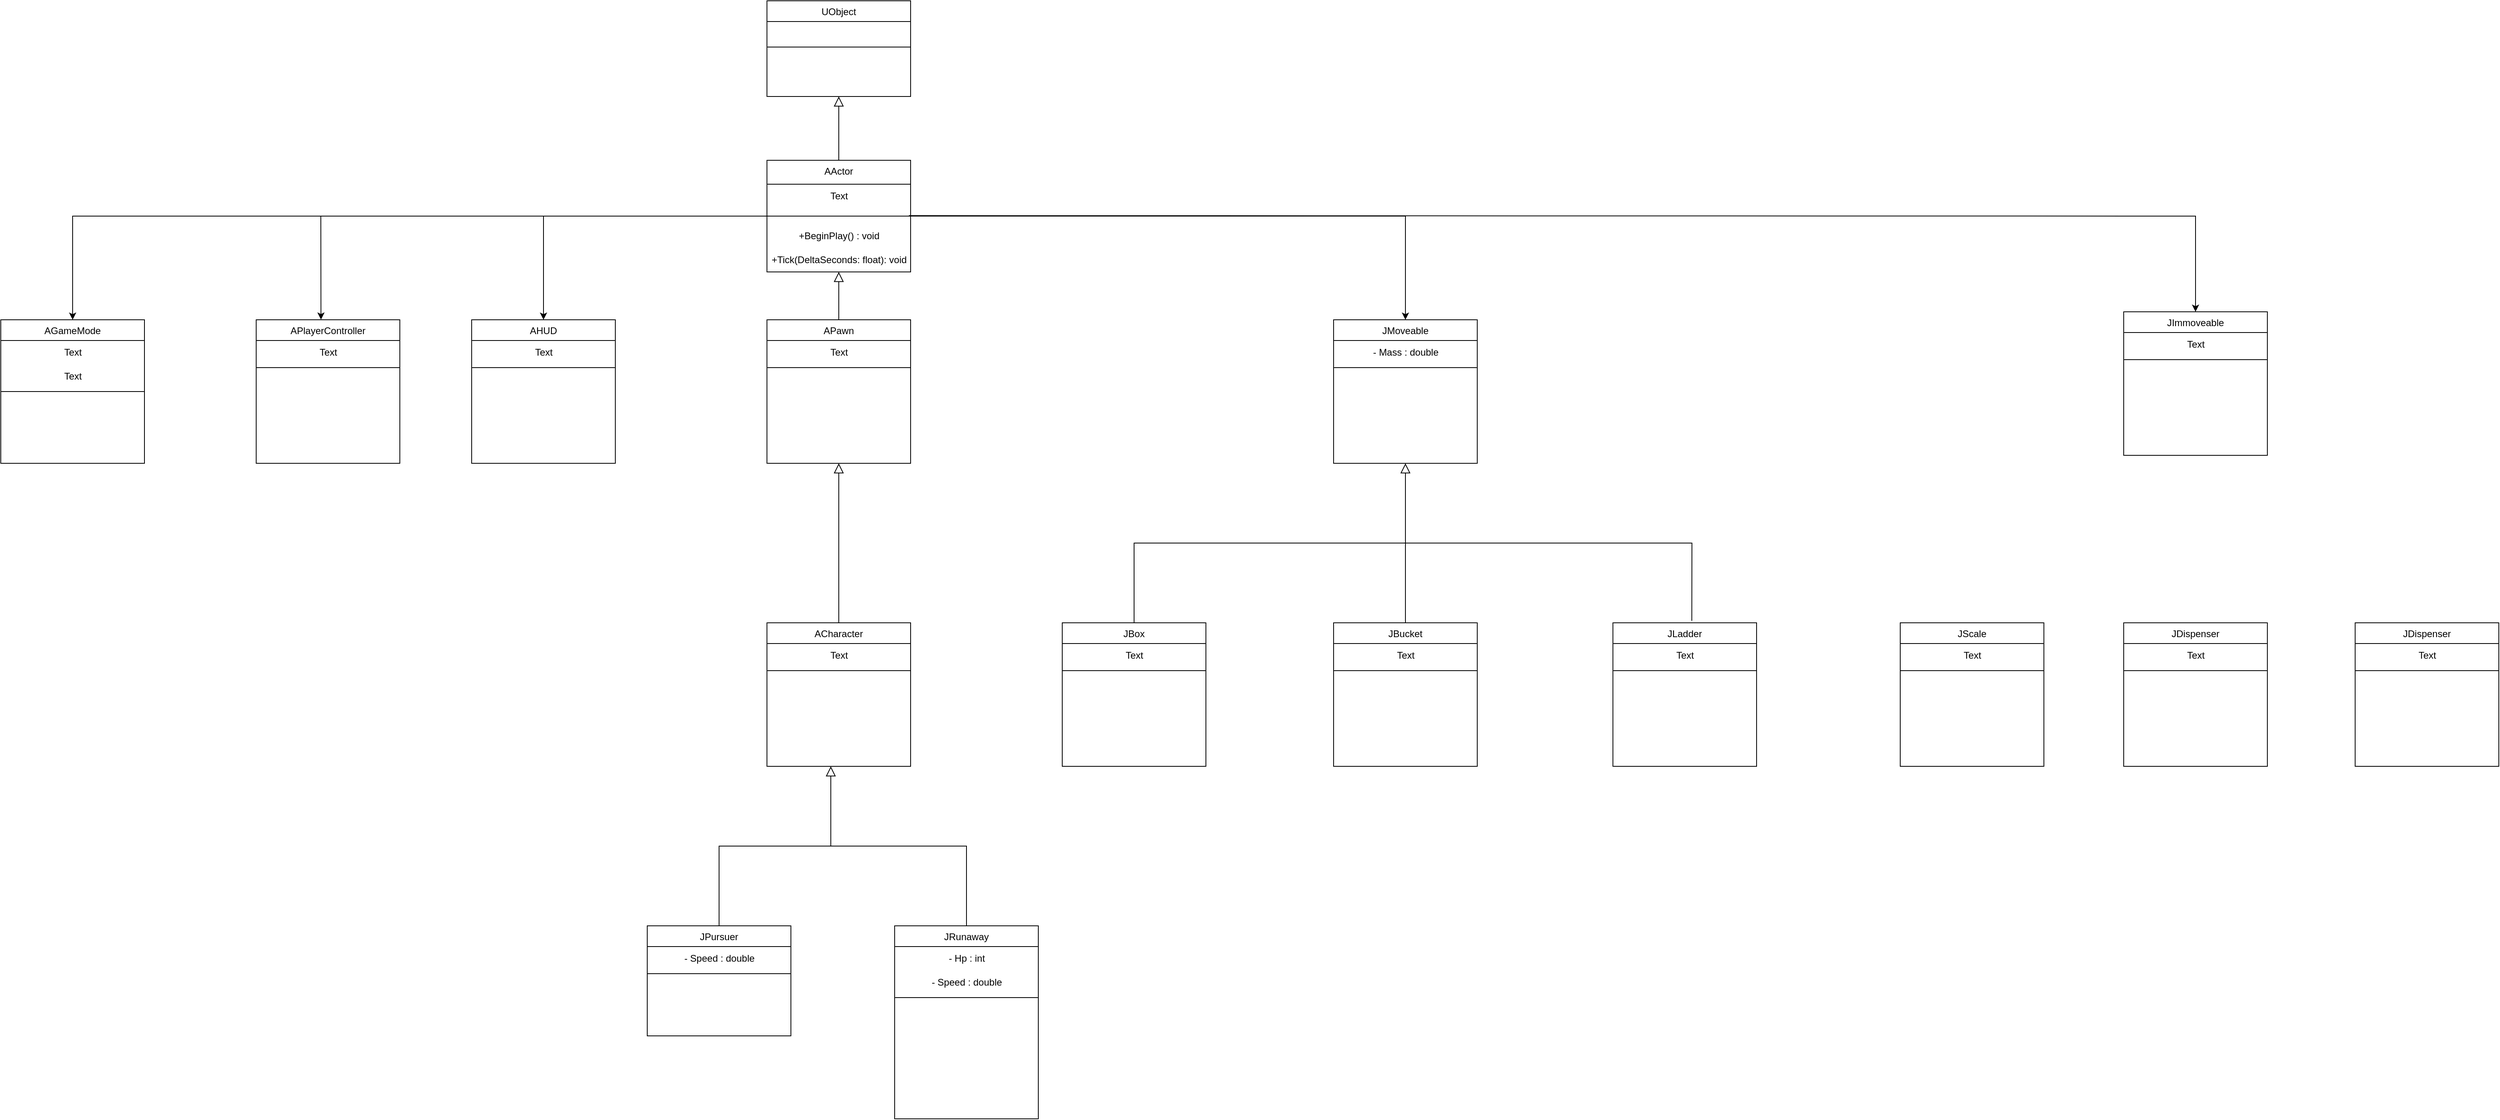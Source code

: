 <mxfile version="21.7.5" type="github">
  <diagram id="C5RBs43oDa-KdzZeNtuy" name="Page-1">
    <mxGraphModel dx="2049" dy="1083" grid="1" gridSize="10" guides="1" tooltips="1" connect="1" arrows="1" fold="1" page="1" pageScale="1" pageWidth="4681" pageHeight="3300" math="0" shadow="0">
      <root>
        <mxCell id="WIyWlLk6GJQsqaUBKTNV-0" />
        <mxCell id="WIyWlLk6GJQsqaUBKTNV-1" parent="WIyWlLk6GJQsqaUBKTNV-0" />
        <mxCell id="zkfFHV4jXpPFQw0GAbJ--0" value="APawn" style="swimlane;fontStyle=0;align=center;verticalAlign=top;childLayout=stackLayout;horizontal=1;startSize=26;horizontalStack=0;resizeParent=1;resizeLast=0;collapsible=1;marginBottom=0;rounded=0;shadow=0;strokeWidth=1;" parent="WIyWlLk6GJQsqaUBKTNV-1" vertex="1">
          <mxGeometry x="1520" y="440" width="180" height="180" as="geometry">
            <mxRectangle x="230" y="140" width="160" height="26" as="alternateBounds" />
          </mxGeometry>
        </mxCell>
        <mxCell id="odGqk8iGoeHoVC0GSDl5-38" value="Text" style="text;html=1;align=center;verticalAlign=middle;resizable=0;points=[];autosize=1;strokeColor=none;fillColor=none;" parent="zkfFHV4jXpPFQw0GAbJ--0" vertex="1">
          <mxGeometry y="26" width="180" height="30" as="geometry" />
        </mxCell>
        <mxCell id="zkfFHV4jXpPFQw0GAbJ--4" value="" style="line;html=1;strokeWidth=1;align=left;verticalAlign=middle;spacingTop=-1;spacingLeft=3;spacingRight=3;rotatable=0;labelPosition=right;points=[];portConstraint=eastwest;" parent="zkfFHV4jXpPFQw0GAbJ--0" vertex="1">
          <mxGeometry y="56" width="180" height="8" as="geometry" />
        </mxCell>
        <mxCell id="zkfFHV4jXpPFQw0GAbJ--6" value="JPursuer" style="swimlane;fontStyle=0;align=center;verticalAlign=top;childLayout=stackLayout;horizontal=1;startSize=26;horizontalStack=0;resizeParent=1;resizeLast=0;collapsible=1;marginBottom=0;rounded=0;shadow=0;strokeWidth=1;" parent="WIyWlLk6GJQsqaUBKTNV-1" vertex="1">
          <mxGeometry x="1370" y="1200" width="180" height="138" as="geometry">
            <mxRectangle x="130" y="380" width="160" height="26" as="alternateBounds" />
          </mxGeometry>
        </mxCell>
        <mxCell id="hp1xaAswA73X0eJ9mYVJ-61" value="- Speed : double" style="text;html=1;align=center;verticalAlign=middle;resizable=0;points=[];autosize=1;strokeColor=none;fillColor=none;" vertex="1" parent="zkfFHV4jXpPFQw0GAbJ--6">
          <mxGeometry y="26" width="180" height="30" as="geometry" />
        </mxCell>
        <mxCell id="zkfFHV4jXpPFQw0GAbJ--9" value="" style="line;html=1;strokeWidth=1;align=left;verticalAlign=middle;spacingTop=-1;spacingLeft=3;spacingRight=3;rotatable=0;labelPosition=right;points=[];portConstraint=eastwest;" parent="zkfFHV4jXpPFQw0GAbJ--6" vertex="1">
          <mxGeometry y="56" width="180" height="8" as="geometry" />
        </mxCell>
        <mxCell id="zkfFHV4jXpPFQw0GAbJ--12" value="" style="endArrow=block;endSize=10;endFill=0;shadow=0;strokeWidth=1;rounded=0;edgeStyle=elbowEdgeStyle;elbow=vertical;" parent="WIyWlLk6GJQsqaUBKTNV-1" source="zkfFHV4jXpPFQw0GAbJ--6" edge="1">
          <mxGeometry width="160" relative="1" as="geometry">
            <mxPoint x="1390" y="1013" as="sourcePoint" />
            <mxPoint x="1600" y="1000" as="targetPoint" />
          </mxGeometry>
        </mxCell>
        <mxCell id="zkfFHV4jXpPFQw0GAbJ--17" value="JRunaway" style="swimlane;fontStyle=0;align=center;verticalAlign=top;childLayout=stackLayout;horizontal=1;startSize=26;horizontalStack=0;resizeParent=1;resizeLast=0;collapsible=1;marginBottom=0;rounded=0;shadow=0;strokeWidth=1;" parent="WIyWlLk6GJQsqaUBKTNV-1" vertex="1">
          <mxGeometry x="1680" y="1200" width="180" height="242" as="geometry">
            <mxRectangle x="550" y="140" width="160" height="26" as="alternateBounds" />
          </mxGeometry>
        </mxCell>
        <mxCell id="hp1xaAswA73X0eJ9mYVJ-59" value="- Hp : int" style="text;html=1;align=center;verticalAlign=middle;resizable=0;points=[];autosize=1;strokeColor=none;fillColor=none;" vertex="1" parent="zkfFHV4jXpPFQw0GAbJ--17">
          <mxGeometry y="26" width="180" height="30" as="geometry" />
        </mxCell>
        <mxCell id="hp1xaAswA73X0eJ9mYVJ-62" value="- Speed : double" style="text;html=1;align=center;verticalAlign=middle;resizable=0;points=[];autosize=1;strokeColor=none;fillColor=none;" vertex="1" parent="zkfFHV4jXpPFQw0GAbJ--17">
          <mxGeometry y="56" width="180" height="30" as="geometry" />
        </mxCell>
        <mxCell id="zkfFHV4jXpPFQw0GAbJ--23" value="" style="line;html=1;strokeWidth=1;align=left;verticalAlign=middle;spacingTop=-1;spacingLeft=3;spacingRight=3;rotatable=0;labelPosition=right;points=[];portConstraint=eastwest;" parent="zkfFHV4jXpPFQw0GAbJ--17" vertex="1">
          <mxGeometry y="86" width="180" height="8" as="geometry" />
        </mxCell>
        <mxCell id="odGqk8iGoeHoVC0GSDl5-6" value="UObject" style="swimlane;fontStyle=0;align=center;verticalAlign=top;childLayout=stackLayout;horizontal=1;startSize=26;horizontalStack=0;resizeParent=1;resizeLast=0;collapsible=1;marginBottom=0;rounded=0;shadow=0;strokeWidth=1;" parent="WIyWlLk6GJQsqaUBKTNV-1" vertex="1">
          <mxGeometry x="1520" y="40" width="180" height="120" as="geometry">
            <mxRectangle x="1520" y="40" width="170" height="26" as="alternateBounds" />
          </mxGeometry>
        </mxCell>
        <mxCell id="odGqk8iGoeHoVC0GSDl5-8" value="" style="line;html=1;strokeWidth=1;align=left;verticalAlign=middle;spacingTop=-1;spacingLeft=3;spacingRight=3;rotatable=0;labelPosition=right;points=[];portConstraint=eastwest;" parent="odGqk8iGoeHoVC0GSDl5-6" vertex="1">
          <mxGeometry y="26" width="180" height="64" as="geometry" />
        </mxCell>
        <mxCell id="odGqk8iGoeHoVC0GSDl5-13" value="AActor&#xa;" style="swimlane;fontStyle=0;align=center;verticalAlign=top;childLayout=stackLayout;horizontal=1;startSize=30;horizontalStack=0;resizeParent=1;resizeLast=0;collapsible=1;marginBottom=0;rounded=0;shadow=0;strokeWidth=1;" parent="WIyWlLk6GJQsqaUBKTNV-1" vertex="1">
          <mxGeometry x="1520" y="240" width="180" height="140" as="geometry">
            <mxRectangle x="1520" y="240" width="170" height="26" as="alternateBounds" />
          </mxGeometry>
        </mxCell>
        <mxCell id="hp1xaAswA73X0eJ9mYVJ-1" value="Text" style="text;html=1;align=center;verticalAlign=middle;resizable=0;points=[];autosize=1;strokeColor=none;fillColor=none;" vertex="1" parent="odGqk8iGoeHoVC0GSDl5-13">
          <mxGeometry y="30" width="180" height="30" as="geometry" />
        </mxCell>
        <mxCell id="odGqk8iGoeHoVC0GSDl5-14" value="" style="line;html=1;strokeWidth=1;align=left;verticalAlign=middle;spacingTop=-1;spacingLeft=3;spacingRight=3;rotatable=0;labelPosition=right;points=[];portConstraint=eastwest;" parent="odGqk8iGoeHoVC0GSDl5-13" vertex="1">
          <mxGeometry y="60" width="180" height="20" as="geometry" />
        </mxCell>
        <mxCell id="odGqk8iGoeHoVC0GSDl5-28" value="+BeginPlay() : void" style="text;html=1;align=center;verticalAlign=middle;resizable=0;points=[];autosize=1;strokeColor=none;fillColor=none;" parent="odGqk8iGoeHoVC0GSDl5-13" vertex="1">
          <mxGeometry y="80" width="180" height="30" as="geometry" />
        </mxCell>
        <mxCell id="odGqk8iGoeHoVC0GSDl5-29" value="+Tick(DeltaSeconds: float): void" style="text;html=1;align=center;verticalAlign=middle;resizable=0;points=[];autosize=1;strokeColor=none;fillColor=none;" parent="odGqk8iGoeHoVC0GSDl5-13" vertex="1">
          <mxGeometry y="110" width="180" height="30" as="geometry" />
        </mxCell>
        <mxCell id="odGqk8iGoeHoVC0GSDl5-19" value="ACharacter&#xa;" style="swimlane;fontStyle=0;align=center;verticalAlign=top;childLayout=stackLayout;horizontal=1;startSize=26;horizontalStack=0;resizeParent=1;resizeLast=0;collapsible=1;marginBottom=0;rounded=0;shadow=0;strokeWidth=1;" parent="WIyWlLk6GJQsqaUBKTNV-1" vertex="1">
          <mxGeometry x="1520" y="820" width="180" height="180" as="geometry">
            <mxRectangle x="230" y="140" width="160" height="26" as="alternateBounds" />
          </mxGeometry>
        </mxCell>
        <mxCell id="odGqk8iGoeHoVC0GSDl5-37" value="Text" style="text;html=1;align=center;verticalAlign=middle;resizable=0;points=[];autosize=1;strokeColor=none;fillColor=none;" parent="odGqk8iGoeHoVC0GSDl5-19" vertex="1">
          <mxGeometry y="26" width="180" height="30" as="geometry" />
        </mxCell>
        <mxCell id="odGqk8iGoeHoVC0GSDl5-23" value="" style="line;html=1;strokeWidth=1;align=left;verticalAlign=middle;spacingTop=-1;spacingLeft=3;spacingRight=3;rotatable=0;labelPosition=right;points=[];portConstraint=eastwest;" parent="odGqk8iGoeHoVC0GSDl5-19" vertex="1">
          <mxGeometry y="56" width="180" height="8" as="geometry" />
        </mxCell>
        <mxCell id="odGqk8iGoeHoVC0GSDl5-24" value="" style="endArrow=block;html=1;rounded=0;entryX=0.5;entryY=1;entryDx=0;entryDy=0;endSize=10;strokeColor=default;endFill=0;exitX=0.5;exitY=0;exitDx=0;exitDy=0;" parent="WIyWlLk6GJQsqaUBKTNV-1" source="odGqk8iGoeHoVC0GSDl5-19" target="zkfFHV4jXpPFQw0GAbJ--0" edge="1">
          <mxGeometry width="50" height="50" relative="1" as="geometry">
            <mxPoint x="1790" y="660" as="sourcePoint" />
            <mxPoint x="1760" y="620" as="targetPoint" />
          </mxGeometry>
        </mxCell>
        <mxCell id="hp1xaAswA73X0eJ9mYVJ-2" value="AHUD&#xa;" style="swimlane;fontStyle=0;align=center;verticalAlign=top;childLayout=stackLayout;horizontal=1;startSize=26;horizontalStack=0;resizeParent=1;resizeLast=0;collapsible=1;marginBottom=0;rounded=0;shadow=0;strokeWidth=1;" vertex="1" parent="WIyWlLk6GJQsqaUBKTNV-1">
          <mxGeometry x="1150" y="440" width="180" height="180" as="geometry">
            <mxRectangle x="230" y="140" width="160" height="26" as="alternateBounds" />
          </mxGeometry>
        </mxCell>
        <mxCell id="hp1xaAswA73X0eJ9mYVJ-3" value="Text" style="text;html=1;align=center;verticalAlign=middle;resizable=0;points=[];autosize=1;strokeColor=none;fillColor=none;" vertex="1" parent="hp1xaAswA73X0eJ9mYVJ-2">
          <mxGeometry y="26" width="180" height="30" as="geometry" />
        </mxCell>
        <mxCell id="hp1xaAswA73X0eJ9mYVJ-4" value="" style="line;html=1;strokeWidth=1;align=left;verticalAlign=middle;spacingTop=-1;spacingLeft=3;spacingRight=3;rotatable=0;labelPosition=right;points=[];portConstraint=eastwest;" vertex="1" parent="hp1xaAswA73X0eJ9mYVJ-2">
          <mxGeometry y="56" width="180" height="8" as="geometry" />
        </mxCell>
        <mxCell id="hp1xaAswA73X0eJ9mYVJ-5" value="APlayerController&#xa;&#xa;" style="swimlane;fontStyle=0;align=center;verticalAlign=top;childLayout=stackLayout;horizontal=1;startSize=26;horizontalStack=0;resizeParent=1;resizeLast=0;collapsible=1;marginBottom=0;rounded=0;shadow=0;strokeWidth=1;" vertex="1" parent="WIyWlLk6GJQsqaUBKTNV-1">
          <mxGeometry x="880" y="440" width="180" height="180" as="geometry">
            <mxRectangle x="230" y="140" width="160" height="26" as="alternateBounds" />
          </mxGeometry>
        </mxCell>
        <mxCell id="hp1xaAswA73X0eJ9mYVJ-6" value="Text" style="text;html=1;align=center;verticalAlign=middle;resizable=0;points=[];autosize=1;strokeColor=none;fillColor=none;" vertex="1" parent="hp1xaAswA73X0eJ9mYVJ-5">
          <mxGeometry y="26" width="180" height="30" as="geometry" />
        </mxCell>
        <mxCell id="hp1xaAswA73X0eJ9mYVJ-7" value="" style="line;html=1;strokeWidth=1;align=left;verticalAlign=middle;spacingTop=-1;spacingLeft=3;spacingRight=3;rotatable=0;labelPosition=right;points=[];portConstraint=eastwest;" vertex="1" parent="hp1xaAswA73X0eJ9mYVJ-5">
          <mxGeometry y="56" width="180" height="8" as="geometry" />
        </mxCell>
        <mxCell id="hp1xaAswA73X0eJ9mYVJ-8" value="AGameMode" style="swimlane;fontStyle=0;align=center;verticalAlign=top;childLayout=stackLayout;horizontal=1;startSize=26;horizontalStack=0;resizeParent=1;resizeLast=0;collapsible=1;marginBottom=0;rounded=0;shadow=0;strokeWidth=1;" vertex="1" parent="WIyWlLk6GJQsqaUBKTNV-1">
          <mxGeometry x="560" y="440" width="180" height="180" as="geometry">
            <mxRectangle x="230" y="140" width="160" height="26" as="alternateBounds" />
          </mxGeometry>
        </mxCell>
        <mxCell id="hp1xaAswA73X0eJ9mYVJ-9" value="Text" style="text;html=1;align=center;verticalAlign=middle;resizable=0;points=[];autosize=1;strokeColor=none;fillColor=none;" vertex="1" parent="hp1xaAswA73X0eJ9mYVJ-8">
          <mxGeometry y="26" width="180" height="30" as="geometry" />
        </mxCell>
        <mxCell id="hp1xaAswA73X0eJ9mYVJ-11" value="Text" style="text;html=1;align=center;verticalAlign=middle;resizable=0;points=[];autosize=1;strokeColor=none;fillColor=none;" vertex="1" parent="hp1xaAswA73X0eJ9mYVJ-8">
          <mxGeometry y="56" width="180" height="30" as="geometry" />
        </mxCell>
        <mxCell id="hp1xaAswA73X0eJ9mYVJ-10" value="" style="line;html=1;strokeWidth=1;align=left;verticalAlign=middle;spacingTop=-1;spacingLeft=3;spacingRight=3;rotatable=0;labelPosition=right;points=[];portConstraint=eastwest;" vertex="1" parent="hp1xaAswA73X0eJ9mYVJ-8">
          <mxGeometry y="86" width="180" height="8" as="geometry" />
        </mxCell>
        <mxCell id="hp1xaAswA73X0eJ9mYVJ-21" value="" style="endArrow=classic;html=1;rounded=0;exitX=0;exitY=0.5;exitDx=0;exitDy=0;entryX=0.5;entryY=0;entryDx=0;entryDy=0;" edge="1" parent="WIyWlLk6GJQsqaUBKTNV-1" source="odGqk8iGoeHoVC0GSDl5-13" target="hp1xaAswA73X0eJ9mYVJ-2">
          <mxGeometry width="50" height="50" relative="1" as="geometry">
            <mxPoint x="1300" y="410" as="sourcePoint" />
            <mxPoint x="1350" y="360" as="targetPoint" />
            <Array as="points">
              <mxPoint x="1240" y="310" />
            </Array>
          </mxGeometry>
        </mxCell>
        <mxCell id="hp1xaAswA73X0eJ9mYVJ-22" value="" style="endArrow=classic;html=1;rounded=0;entryX=0.451;entryY=-0.001;entryDx=0;entryDy=0;entryPerimeter=0;" edge="1" parent="WIyWlLk6GJQsqaUBKTNV-1" target="hp1xaAswA73X0eJ9mYVJ-5">
          <mxGeometry width="50" height="50" relative="1" as="geometry">
            <mxPoint x="1520" y="310" as="sourcePoint" />
            <mxPoint x="940" y="280" as="targetPoint" />
            <Array as="points">
              <mxPoint x="961" y="310" />
            </Array>
          </mxGeometry>
        </mxCell>
        <mxCell id="hp1xaAswA73X0eJ9mYVJ-23" value="" style="endArrow=classic;html=1;rounded=0;entryX=0.5;entryY=0;entryDx=0;entryDy=0;exitX=0;exitY=0.5;exitDx=0;exitDy=0;exitPerimeter=0;" edge="1" parent="WIyWlLk6GJQsqaUBKTNV-1" source="odGqk8iGoeHoVC0GSDl5-14" target="hp1xaAswA73X0eJ9mYVJ-8">
          <mxGeometry width="50" height="50" relative="1" as="geometry">
            <mxPoint x="1440" y="470" as="sourcePoint" />
            <mxPoint x="1350" y="360" as="targetPoint" />
            <Array as="points">
              <mxPoint x="650" y="310" />
            </Array>
          </mxGeometry>
        </mxCell>
        <mxCell id="hp1xaAswA73X0eJ9mYVJ-24" value="JMoveable&#xa;" style="swimlane;fontStyle=0;align=center;verticalAlign=top;childLayout=stackLayout;horizontal=1;startSize=26;horizontalStack=0;resizeParent=1;resizeLast=0;collapsible=1;marginBottom=0;rounded=0;shadow=0;strokeWidth=1;" vertex="1" parent="WIyWlLk6GJQsqaUBKTNV-1">
          <mxGeometry x="2230" y="440" width="180" height="180" as="geometry">
            <mxRectangle x="230" y="140" width="160" height="26" as="alternateBounds" />
          </mxGeometry>
        </mxCell>
        <mxCell id="hp1xaAswA73X0eJ9mYVJ-25" value="- Mass : double" style="text;html=1;align=center;verticalAlign=middle;resizable=0;points=[];autosize=1;strokeColor=none;fillColor=none;" vertex="1" parent="hp1xaAswA73X0eJ9mYVJ-24">
          <mxGeometry y="26" width="180" height="30" as="geometry" />
        </mxCell>
        <mxCell id="hp1xaAswA73X0eJ9mYVJ-26" value="" style="line;html=1;strokeWidth=1;align=left;verticalAlign=middle;spacingTop=-1;spacingLeft=3;spacingRight=3;rotatable=0;labelPosition=right;points=[];portConstraint=eastwest;" vertex="1" parent="hp1xaAswA73X0eJ9mYVJ-24">
          <mxGeometry y="56" width="180" height="8" as="geometry" />
        </mxCell>
        <mxCell id="hp1xaAswA73X0eJ9mYVJ-27" value="" style="endArrow=classic;html=1;rounded=0;exitX=1;exitY=0.5;exitDx=0;exitDy=0;entryX=0.5;entryY=0;entryDx=0;entryDy=0;" edge="1" parent="WIyWlLk6GJQsqaUBKTNV-1" source="odGqk8iGoeHoVC0GSDl5-13" target="hp1xaAswA73X0eJ9mYVJ-24">
          <mxGeometry width="50" height="50" relative="1" as="geometry">
            <mxPoint x="2080" y="550" as="sourcePoint" />
            <mxPoint x="1940" y="310" as="targetPoint" />
            <Array as="points">
              <mxPoint x="2320" y="310" />
            </Array>
          </mxGeometry>
        </mxCell>
        <mxCell id="hp1xaAswA73X0eJ9mYVJ-29" value="JBox&#xa;" style="swimlane;fontStyle=0;align=center;verticalAlign=top;childLayout=stackLayout;horizontal=1;startSize=26;horizontalStack=0;resizeParent=1;resizeLast=0;collapsible=1;marginBottom=0;rounded=0;shadow=0;strokeWidth=1;" vertex="1" parent="WIyWlLk6GJQsqaUBKTNV-1">
          <mxGeometry x="1890" y="820" width="180" height="180" as="geometry">
            <mxRectangle x="230" y="140" width="160" height="26" as="alternateBounds" />
          </mxGeometry>
        </mxCell>
        <mxCell id="hp1xaAswA73X0eJ9mYVJ-30" value="Text" style="text;html=1;align=center;verticalAlign=middle;resizable=0;points=[];autosize=1;strokeColor=none;fillColor=none;" vertex="1" parent="hp1xaAswA73X0eJ9mYVJ-29">
          <mxGeometry y="26" width="180" height="30" as="geometry" />
        </mxCell>
        <mxCell id="hp1xaAswA73X0eJ9mYVJ-31" value="" style="line;html=1;strokeWidth=1;align=left;verticalAlign=middle;spacingTop=-1;spacingLeft=3;spacingRight=3;rotatable=0;labelPosition=right;points=[];portConstraint=eastwest;" vertex="1" parent="hp1xaAswA73X0eJ9mYVJ-29">
          <mxGeometry y="56" width="180" height="8" as="geometry" />
        </mxCell>
        <mxCell id="hp1xaAswA73X0eJ9mYVJ-32" value="JBucket&#xa;" style="swimlane;fontStyle=0;align=center;verticalAlign=top;childLayout=stackLayout;horizontal=1;startSize=26;horizontalStack=0;resizeParent=1;resizeLast=0;collapsible=1;marginBottom=0;rounded=0;shadow=0;strokeWidth=1;" vertex="1" parent="WIyWlLk6GJQsqaUBKTNV-1">
          <mxGeometry x="2230" y="820" width="180" height="180" as="geometry">
            <mxRectangle x="230" y="140" width="160" height="26" as="alternateBounds" />
          </mxGeometry>
        </mxCell>
        <mxCell id="hp1xaAswA73X0eJ9mYVJ-33" value="Text" style="text;html=1;align=center;verticalAlign=middle;resizable=0;points=[];autosize=1;strokeColor=none;fillColor=none;" vertex="1" parent="hp1xaAswA73X0eJ9mYVJ-32">
          <mxGeometry y="26" width="180" height="30" as="geometry" />
        </mxCell>
        <mxCell id="hp1xaAswA73X0eJ9mYVJ-34" value="" style="line;html=1;strokeWidth=1;align=left;verticalAlign=middle;spacingTop=-1;spacingLeft=3;spacingRight=3;rotatable=0;labelPosition=right;points=[];portConstraint=eastwest;" vertex="1" parent="hp1xaAswA73X0eJ9mYVJ-32">
          <mxGeometry y="56" width="180" height="8" as="geometry" />
        </mxCell>
        <mxCell id="hp1xaAswA73X0eJ9mYVJ-35" value="JLadder&#xa;" style="swimlane;fontStyle=0;align=center;verticalAlign=top;childLayout=stackLayout;horizontal=1;startSize=26;horizontalStack=0;resizeParent=1;resizeLast=0;collapsible=1;marginBottom=0;rounded=0;shadow=0;strokeWidth=1;" vertex="1" parent="WIyWlLk6GJQsqaUBKTNV-1">
          <mxGeometry x="2580" y="820" width="180" height="180" as="geometry">
            <mxRectangle x="230" y="140" width="160" height="26" as="alternateBounds" />
          </mxGeometry>
        </mxCell>
        <mxCell id="hp1xaAswA73X0eJ9mYVJ-36" value="Text" style="text;html=1;align=center;verticalAlign=middle;resizable=0;points=[];autosize=1;strokeColor=none;fillColor=none;" vertex="1" parent="hp1xaAswA73X0eJ9mYVJ-35">
          <mxGeometry y="26" width="180" height="30" as="geometry" />
        </mxCell>
        <mxCell id="hp1xaAswA73X0eJ9mYVJ-37" value="" style="line;html=1;strokeWidth=1;align=left;verticalAlign=middle;spacingTop=-1;spacingLeft=3;spacingRight=3;rotatable=0;labelPosition=right;points=[];portConstraint=eastwest;" vertex="1" parent="hp1xaAswA73X0eJ9mYVJ-35">
          <mxGeometry y="56" width="180" height="8" as="geometry" />
        </mxCell>
        <mxCell id="hp1xaAswA73X0eJ9mYVJ-42" value="" style="endArrow=none;html=1;rounded=0;" edge="1" parent="WIyWlLk6GJQsqaUBKTNV-1" target="zkfFHV4jXpPFQw0GAbJ--17">
          <mxGeometry width="50" height="50" relative="1" as="geometry">
            <mxPoint x="1600" y="1100" as="sourcePoint" />
            <mxPoint x="1780" y="1100" as="targetPoint" />
            <Array as="points">
              <mxPoint x="1770" y="1100" />
            </Array>
          </mxGeometry>
        </mxCell>
        <mxCell id="hp1xaAswA73X0eJ9mYVJ-43" value="" style="endArrow=block;html=1;rounded=0;endSize=10;strokeColor=default;endFill=0;exitX=0.5;exitY=0;exitDx=0;exitDy=0;" edge="1" parent="WIyWlLk6GJQsqaUBKTNV-1" source="zkfFHV4jXpPFQw0GAbJ--0">
          <mxGeometry width="50" height="50" relative="1" as="geometry">
            <mxPoint x="1800" y="500" as="sourcePoint" />
            <mxPoint x="1610" y="380" as="targetPoint" />
          </mxGeometry>
        </mxCell>
        <mxCell id="hp1xaAswA73X0eJ9mYVJ-44" value="" style="endArrow=block;html=1;rounded=0;endSize=10;strokeColor=default;endFill=0;exitX=0.5;exitY=0;exitDx=0;exitDy=0;entryX=0.5;entryY=1;entryDx=0;entryDy=0;" edge="1" parent="WIyWlLk6GJQsqaUBKTNV-1" source="odGqk8iGoeHoVC0GSDl5-13" target="odGqk8iGoeHoVC0GSDl5-6">
          <mxGeometry width="50" height="50" relative="1" as="geometry">
            <mxPoint x="1620" y="450" as="sourcePoint" />
            <mxPoint x="1620" y="390" as="targetPoint" />
          </mxGeometry>
        </mxCell>
        <mxCell id="hp1xaAswA73X0eJ9mYVJ-51" value="" style="endArrow=none;html=1;rounded=0;exitX=0.5;exitY=0;exitDx=0;exitDy=0;" edge="1" parent="WIyWlLk6GJQsqaUBKTNV-1" source="hp1xaAswA73X0eJ9mYVJ-29">
          <mxGeometry width="50" height="50" relative="1" as="geometry">
            <mxPoint x="2110" y="720" as="sourcePoint" />
            <mxPoint x="2320" y="720" as="targetPoint" />
            <Array as="points">
              <mxPoint x="1980" y="720" />
            </Array>
          </mxGeometry>
        </mxCell>
        <mxCell id="hp1xaAswA73X0eJ9mYVJ-52" value="" style="endArrow=none;html=1;rounded=0;exitX=0.549;exitY=-0.014;exitDx=0;exitDy=0;exitPerimeter=0;" edge="1" parent="WIyWlLk6GJQsqaUBKTNV-1" source="hp1xaAswA73X0eJ9mYVJ-35">
          <mxGeometry width="50" height="50" relative="1" as="geometry">
            <mxPoint x="2110" y="720" as="sourcePoint" />
            <mxPoint x="2320" y="720" as="targetPoint" />
            <Array as="points">
              <mxPoint x="2679" y="720" />
            </Array>
          </mxGeometry>
        </mxCell>
        <mxCell id="hp1xaAswA73X0eJ9mYVJ-53" value="" style="endArrow=block;html=1;rounded=0;entryX=0.5;entryY=1;entryDx=0;entryDy=0;endSize=10;strokeColor=default;endFill=0;exitX=0.5;exitY=0;exitDx=0;exitDy=0;" edge="1" parent="WIyWlLk6GJQsqaUBKTNV-1" source="hp1xaAswA73X0eJ9mYVJ-32" target="hp1xaAswA73X0eJ9mYVJ-24">
          <mxGeometry width="50" height="50" relative="1" as="geometry">
            <mxPoint x="2020" y="670" as="sourcePoint" />
            <mxPoint x="2020.41" y="470" as="targetPoint" />
          </mxGeometry>
        </mxCell>
        <mxCell id="hp1xaAswA73X0eJ9mYVJ-55" value="JImmoveable&#xa;" style="swimlane;fontStyle=0;align=center;verticalAlign=top;childLayout=stackLayout;horizontal=1;startSize=26;horizontalStack=0;resizeParent=1;resizeLast=0;collapsible=1;marginBottom=0;rounded=0;shadow=0;strokeWidth=1;" vertex="1" parent="WIyWlLk6GJQsqaUBKTNV-1">
          <mxGeometry x="3220" y="430" width="180" height="180" as="geometry">
            <mxRectangle x="230" y="140" width="160" height="26" as="alternateBounds" />
          </mxGeometry>
        </mxCell>
        <mxCell id="hp1xaAswA73X0eJ9mYVJ-56" value="Text" style="text;html=1;align=center;verticalAlign=middle;resizable=0;points=[];autosize=1;strokeColor=none;fillColor=none;" vertex="1" parent="hp1xaAswA73X0eJ9mYVJ-55">
          <mxGeometry y="26" width="180" height="30" as="geometry" />
        </mxCell>
        <mxCell id="hp1xaAswA73X0eJ9mYVJ-57" value="" style="line;html=1;strokeWidth=1;align=left;verticalAlign=middle;spacingTop=-1;spacingLeft=3;spacingRight=3;rotatable=0;labelPosition=right;points=[];portConstraint=eastwest;" vertex="1" parent="hp1xaAswA73X0eJ9mYVJ-55">
          <mxGeometry y="56" width="180" height="8" as="geometry" />
        </mxCell>
        <mxCell id="hp1xaAswA73X0eJ9mYVJ-58" value="" style="endArrow=classic;html=1;rounded=0;entryX=0.5;entryY=0;entryDx=0;entryDy=0;exitX=0.988;exitY=0.471;exitDx=0;exitDy=0;exitPerimeter=0;" edge="1" parent="WIyWlLk6GJQsqaUBKTNV-1" source="odGqk8iGoeHoVC0GSDl5-14" target="hp1xaAswA73X0eJ9mYVJ-55">
          <mxGeometry width="50" height="50" relative="1" as="geometry">
            <mxPoint x="1720.0" y="330" as="sourcePoint" />
            <mxPoint x="3209.72" y="461.52" as="targetPoint" />
            <Array as="points">
              <mxPoint x="3310" y="310" />
            </Array>
          </mxGeometry>
        </mxCell>
        <mxCell id="hp1xaAswA73X0eJ9mYVJ-63" value="JScale" style="swimlane;fontStyle=0;align=center;verticalAlign=top;childLayout=stackLayout;horizontal=1;startSize=26;horizontalStack=0;resizeParent=1;resizeLast=0;collapsible=1;marginBottom=0;rounded=0;shadow=0;strokeWidth=1;" vertex="1" parent="WIyWlLk6GJQsqaUBKTNV-1">
          <mxGeometry x="2940" y="820" width="180" height="180" as="geometry">
            <mxRectangle x="230" y="140" width="160" height="26" as="alternateBounds" />
          </mxGeometry>
        </mxCell>
        <mxCell id="hp1xaAswA73X0eJ9mYVJ-64" value="Text" style="text;html=1;align=center;verticalAlign=middle;resizable=0;points=[];autosize=1;strokeColor=none;fillColor=none;" vertex="1" parent="hp1xaAswA73X0eJ9mYVJ-63">
          <mxGeometry y="26" width="180" height="30" as="geometry" />
        </mxCell>
        <mxCell id="hp1xaAswA73X0eJ9mYVJ-65" value="" style="line;html=1;strokeWidth=1;align=left;verticalAlign=middle;spacingTop=-1;spacingLeft=3;spacingRight=3;rotatable=0;labelPosition=right;points=[];portConstraint=eastwest;" vertex="1" parent="hp1xaAswA73X0eJ9mYVJ-63">
          <mxGeometry y="56" width="180" height="8" as="geometry" />
        </mxCell>
        <mxCell id="hp1xaAswA73X0eJ9mYVJ-66" value="JDispenser&#xa;" style="swimlane;fontStyle=0;align=center;verticalAlign=top;childLayout=stackLayout;horizontal=1;startSize=26;horizontalStack=0;resizeParent=1;resizeLast=0;collapsible=1;marginBottom=0;rounded=0;shadow=0;strokeWidth=1;" vertex="1" parent="WIyWlLk6GJQsqaUBKTNV-1">
          <mxGeometry x="3220" y="820" width="180" height="180" as="geometry">
            <mxRectangle x="230" y="140" width="160" height="26" as="alternateBounds" />
          </mxGeometry>
        </mxCell>
        <mxCell id="hp1xaAswA73X0eJ9mYVJ-67" value="Text" style="text;html=1;align=center;verticalAlign=middle;resizable=0;points=[];autosize=1;strokeColor=none;fillColor=none;" vertex="1" parent="hp1xaAswA73X0eJ9mYVJ-66">
          <mxGeometry y="26" width="180" height="30" as="geometry" />
        </mxCell>
        <mxCell id="hp1xaAswA73X0eJ9mYVJ-68" value="" style="line;html=1;strokeWidth=1;align=left;verticalAlign=middle;spacingTop=-1;spacingLeft=3;spacingRight=3;rotatable=0;labelPosition=right;points=[];portConstraint=eastwest;" vertex="1" parent="hp1xaAswA73X0eJ9mYVJ-66">
          <mxGeometry y="56" width="180" height="8" as="geometry" />
        </mxCell>
        <mxCell id="hp1xaAswA73X0eJ9mYVJ-69" value="JDispenser&#xa;" style="swimlane;fontStyle=0;align=center;verticalAlign=top;childLayout=stackLayout;horizontal=1;startSize=26;horizontalStack=0;resizeParent=1;resizeLast=0;collapsible=1;marginBottom=0;rounded=0;shadow=0;strokeWidth=1;" vertex="1" parent="WIyWlLk6GJQsqaUBKTNV-1">
          <mxGeometry x="3510" y="820" width="180" height="180" as="geometry">
            <mxRectangle x="230" y="140" width="160" height="26" as="alternateBounds" />
          </mxGeometry>
        </mxCell>
        <mxCell id="hp1xaAswA73X0eJ9mYVJ-70" value="Text" style="text;html=1;align=center;verticalAlign=middle;resizable=0;points=[];autosize=1;strokeColor=none;fillColor=none;" vertex="1" parent="hp1xaAswA73X0eJ9mYVJ-69">
          <mxGeometry y="26" width="180" height="30" as="geometry" />
        </mxCell>
        <mxCell id="hp1xaAswA73X0eJ9mYVJ-71" value="" style="line;html=1;strokeWidth=1;align=left;verticalAlign=middle;spacingTop=-1;spacingLeft=3;spacingRight=3;rotatable=0;labelPosition=right;points=[];portConstraint=eastwest;" vertex="1" parent="hp1xaAswA73X0eJ9mYVJ-69">
          <mxGeometry y="56" width="180" height="8" as="geometry" />
        </mxCell>
      </root>
    </mxGraphModel>
  </diagram>
</mxfile>
